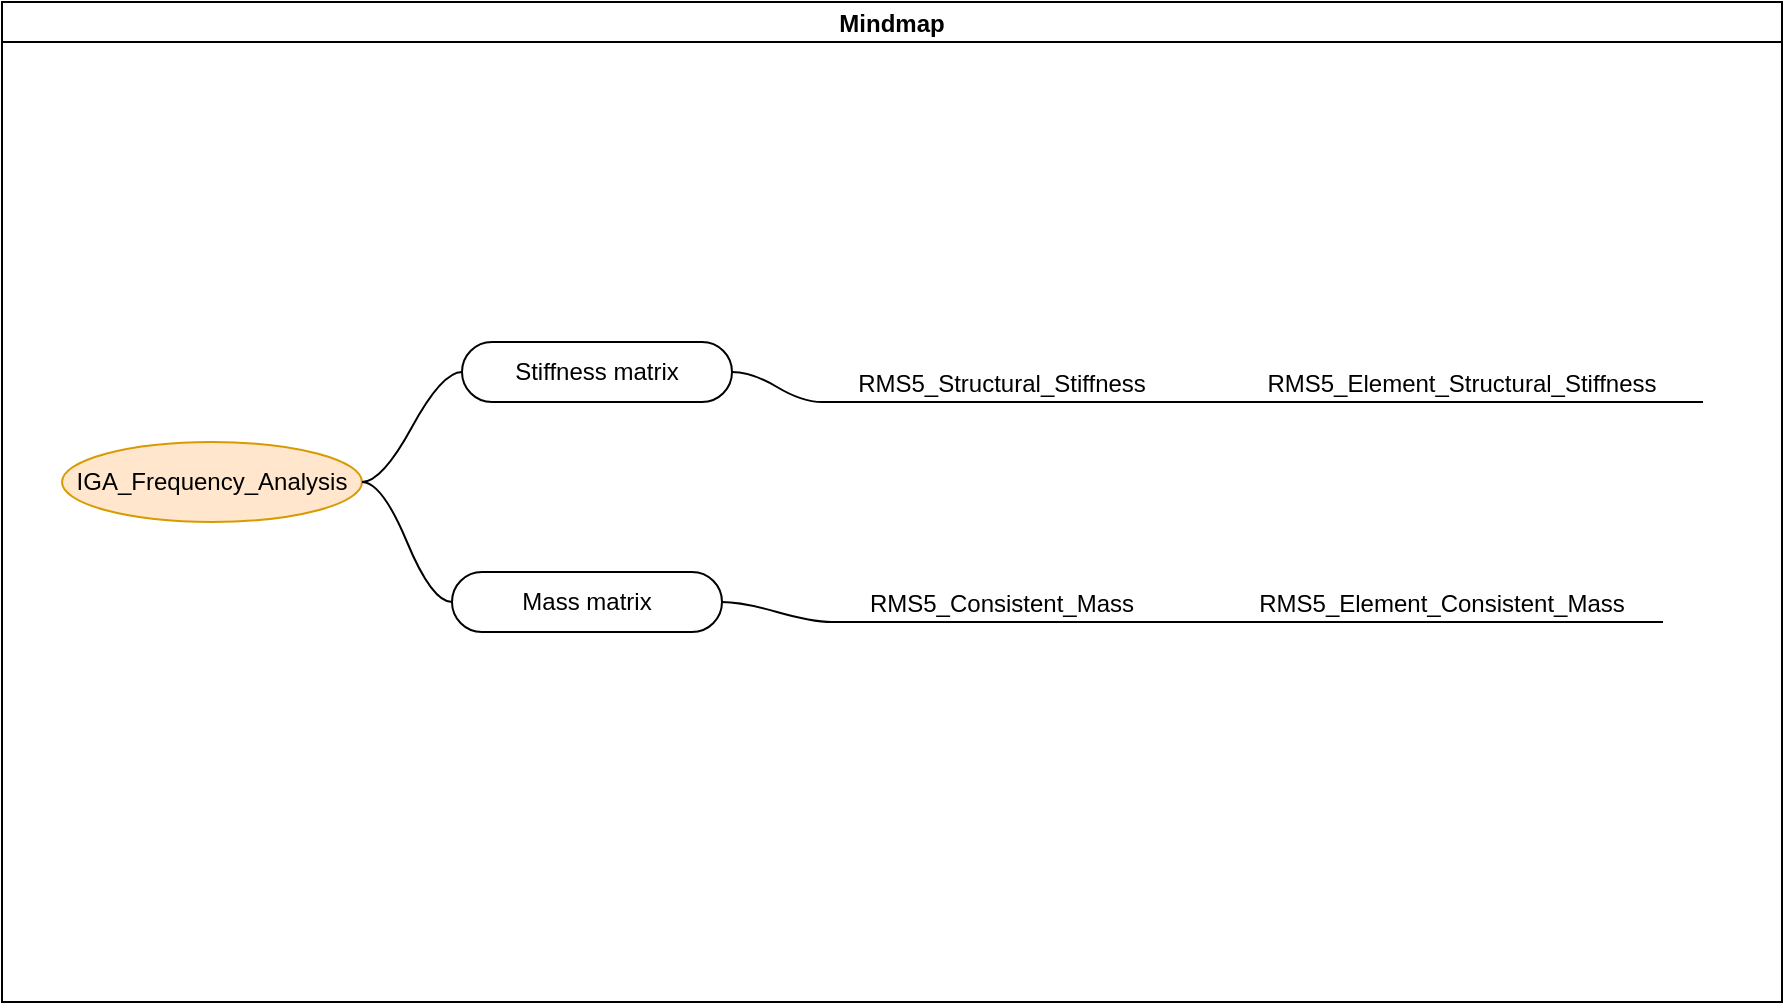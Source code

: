 <mxfile version="24.9.2">
  <diagram name="第 1 页" id="qYCtebZqlA4NcT2Q-_T3">
    <mxGraphModel dx="2257" dy="797" grid="1" gridSize="10" guides="1" tooltips="1" connect="1" arrows="1" fold="1" page="1" pageScale="1" pageWidth="827" pageHeight="1169" math="0" shadow="0">
      <root>
        <mxCell id="0" />
        <mxCell id="1" parent="0" />
        <mxCell id="x1TOlIJgENK0NpbhIH29-1" value="Mindmap" style="swimlane;startSize=20;horizontal=1;containerType=tree;" vertex="1" parent="1">
          <mxGeometry x="-150" y="220" width="890" height="500" as="geometry" />
        </mxCell>
        <mxCell id="x1TOlIJgENK0NpbhIH29-2" value="" style="edgeStyle=entityRelationEdgeStyle;startArrow=none;endArrow=none;segment=10;curved=1;sourcePerimeterSpacing=0;targetPerimeterSpacing=0;rounded=0;" edge="1" parent="x1TOlIJgENK0NpbhIH29-1" source="x1TOlIJgENK0NpbhIH29-6" target="x1TOlIJgENK0NpbhIH29-7">
          <mxGeometry relative="1" as="geometry" />
        </mxCell>
        <mxCell id="x1TOlIJgENK0NpbhIH29-6" value="IGA_Frequency_Analysis" style="ellipse;whiteSpace=wrap;html=1;align=center;treeFolding=1;treeMoving=1;newEdgeStyle={&quot;edgeStyle&quot;:&quot;entityRelationEdgeStyle&quot;,&quot;startArrow&quot;:&quot;none&quot;,&quot;endArrow&quot;:&quot;none&quot;,&quot;segment&quot;:10,&quot;curved&quot;:1,&quot;sourcePerimeterSpacing&quot;:0,&quot;targetPerimeterSpacing&quot;:0};fillColor=#ffe6cc;strokeColor=#d79b00;" vertex="1" parent="x1TOlIJgENK0NpbhIH29-1">
          <mxGeometry x="30" y="220" width="150" height="40" as="geometry" />
        </mxCell>
        <mxCell id="x1TOlIJgENK0NpbhIH29-7" value="Stiffness matrix" style="whiteSpace=wrap;html=1;rounded=1;arcSize=50;align=center;verticalAlign=middle;strokeWidth=1;autosize=1;spacing=4;treeFolding=1;treeMoving=1;newEdgeStyle={&quot;edgeStyle&quot;:&quot;entityRelationEdgeStyle&quot;,&quot;startArrow&quot;:&quot;none&quot;,&quot;endArrow&quot;:&quot;none&quot;,&quot;segment&quot;:10,&quot;curved&quot;:1,&quot;sourcePerimeterSpacing&quot;:0,&quot;targetPerimeterSpacing&quot;:0};" vertex="1" parent="x1TOlIJgENK0NpbhIH29-1">
          <mxGeometry x="230" y="170" width="135" height="30" as="geometry" />
        </mxCell>
        <mxCell id="x1TOlIJgENK0NpbhIH29-12" value="" style="edgeStyle=entityRelationEdgeStyle;startArrow=none;endArrow=none;segment=10;curved=1;sourcePerimeterSpacing=0;targetPerimeterSpacing=0;rounded=0;" edge="1" target="x1TOlIJgENK0NpbhIH29-13" source="x1TOlIJgENK0NpbhIH29-6" parent="x1TOlIJgENK0NpbhIH29-1">
          <mxGeometry relative="1" as="geometry">
            <mxPoint x="20" y="480" as="sourcePoint" />
          </mxGeometry>
        </mxCell>
        <mxCell id="x1TOlIJgENK0NpbhIH29-13" value="Mass matrix" style="whiteSpace=wrap;html=1;rounded=1;arcSize=50;align=center;verticalAlign=middle;strokeWidth=1;autosize=1;spacing=4;treeFolding=1;treeMoving=1;newEdgeStyle={&quot;edgeStyle&quot;:&quot;entityRelationEdgeStyle&quot;,&quot;startArrow&quot;:&quot;none&quot;,&quot;endArrow&quot;:&quot;none&quot;,&quot;segment&quot;:10,&quot;curved&quot;:1,&quot;sourcePerimeterSpacing&quot;:0,&quot;targetPerimeterSpacing&quot;:0};" vertex="1" parent="x1TOlIJgENK0NpbhIH29-1">
          <mxGeometry x="225" y="285" width="135" height="30" as="geometry" />
        </mxCell>
        <mxCell id="x1TOlIJgENK0NpbhIH29-16" value="RMS5_Structural_Stiffness" style="whiteSpace=wrap;html=1;shape=partialRectangle;top=0;left=0;bottom=1;right=0;points=[[0,1],[1,1]];fillColor=none;align=center;verticalAlign=bottom;routingCenterY=0.5;snapToPoint=1;recursiveResize=0;autosize=1;treeFolding=1;treeMoving=1;newEdgeStyle={&quot;edgeStyle&quot;:&quot;entityRelationEdgeStyle&quot;,&quot;startArrow&quot;:&quot;none&quot;,&quot;endArrow&quot;:&quot;none&quot;,&quot;segment&quot;:10,&quot;curved&quot;:1,&quot;sourcePerimeterSpacing&quot;:0,&quot;targetPerimeterSpacing&quot;:0};" vertex="1" parent="x1TOlIJgENK0NpbhIH29-1">
          <mxGeometry x="410" y="170" width="180" height="30" as="geometry" />
        </mxCell>
        <mxCell id="x1TOlIJgENK0NpbhIH29-17" value="" style="edgeStyle=entityRelationEdgeStyle;startArrow=none;endArrow=none;segment=10;curved=1;sourcePerimeterSpacing=0;targetPerimeterSpacing=0;rounded=0;" edge="1" target="x1TOlIJgENK0NpbhIH29-16" parent="x1TOlIJgENK0NpbhIH29-1" source="x1TOlIJgENK0NpbhIH29-7">
          <mxGeometry x="595" y="-45" width="80" height="20" as="geometry" />
        </mxCell>
        <mxCell id="x1TOlIJgENK0NpbhIH29-18" value="" style="edgeStyle=entityRelationEdgeStyle;startArrow=none;endArrow=none;segment=10;curved=1;sourcePerimeterSpacing=0;targetPerimeterSpacing=0;rounded=0;" edge="1" target="x1TOlIJgENK0NpbhIH29-19" source="x1TOlIJgENK0NpbhIH29-16" parent="x1TOlIJgENK0NpbhIH29-1">
          <mxGeometry x="595" y="-45" width="80" height="20" as="geometry">
            <mxPoint x="215" y="405" as="sourcePoint" />
          </mxGeometry>
        </mxCell>
        <mxCell id="x1TOlIJgENK0NpbhIH29-19" value="RMS5_Element_Structural_Stiffness" style="whiteSpace=wrap;html=1;shape=partialRectangle;top=0;left=0;bottom=1;right=0;points=[[0,1],[1,1]];fillColor=none;align=center;verticalAlign=bottom;routingCenterY=0.5;snapToPoint=1;recursiveResize=0;autosize=1;treeFolding=1;treeMoving=1;newEdgeStyle={&quot;edgeStyle&quot;:&quot;entityRelationEdgeStyle&quot;,&quot;startArrow&quot;:&quot;none&quot;,&quot;endArrow&quot;:&quot;none&quot;,&quot;segment&quot;:10,&quot;curved&quot;:1,&quot;sourcePerimeterSpacing&quot;:0,&quot;targetPerimeterSpacing&quot;:0};" vertex="1" parent="x1TOlIJgENK0NpbhIH29-1">
          <mxGeometry x="610" y="170" width="240" height="30" as="geometry" />
        </mxCell>
        <mxCell id="x1TOlIJgENK0NpbhIH29-20" value="RMS5_Consistent_Mass" style="whiteSpace=wrap;html=1;shape=partialRectangle;top=0;left=0;bottom=1;right=0;points=[[0,1],[1,1]];fillColor=none;align=center;verticalAlign=bottom;routingCenterY=0.5;snapToPoint=1;recursiveResize=0;autosize=1;treeFolding=1;treeMoving=1;newEdgeStyle={&quot;edgeStyle&quot;:&quot;entityRelationEdgeStyle&quot;,&quot;startArrow&quot;:&quot;none&quot;,&quot;endArrow&quot;:&quot;none&quot;,&quot;segment&quot;:10,&quot;curved&quot;:1,&quot;sourcePerimeterSpacing&quot;:0,&quot;targetPerimeterSpacing&quot;:0};" vertex="1" parent="x1TOlIJgENK0NpbhIH29-1">
          <mxGeometry x="415" y="280" width="170" height="30" as="geometry" />
        </mxCell>
        <mxCell id="x1TOlIJgENK0NpbhIH29-21" value="" style="edgeStyle=entityRelationEdgeStyle;startArrow=none;endArrow=none;segment=10;curved=1;sourcePerimeterSpacing=0;targetPerimeterSpacing=0;rounded=0;" edge="1" target="x1TOlIJgENK0NpbhIH29-20" parent="x1TOlIJgENK0NpbhIH29-1" source="x1TOlIJgENK0NpbhIH29-13">
          <mxGeometry x="590" y="70" width="80" height="20" as="geometry" />
        </mxCell>
        <mxCell id="x1TOlIJgENK0NpbhIH29-22" value="" style="edgeStyle=entityRelationEdgeStyle;startArrow=none;endArrow=none;segment=10;curved=1;sourcePerimeterSpacing=0;targetPerimeterSpacing=0;rounded=0;" edge="1" target="x1TOlIJgENK0NpbhIH29-23" source="x1TOlIJgENK0NpbhIH29-20" parent="x1TOlIJgENK0NpbhIH29-1">
          <mxGeometry x="590" y="70" width="80" height="20" as="geometry">
            <mxPoint x="210" y="520" as="sourcePoint" />
          </mxGeometry>
        </mxCell>
        <mxCell id="x1TOlIJgENK0NpbhIH29-23" value="RMS5_Element_Consistent_Mass" style="whiteSpace=wrap;html=1;shape=partialRectangle;top=0;left=0;bottom=1;right=0;points=[[0,1],[1,1]];fillColor=none;align=center;verticalAlign=bottom;routingCenterY=0.5;snapToPoint=1;recursiveResize=0;autosize=1;treeFolding=1;treeMoving=1;newEdgeStyle={&quot;edgeStyle&quot;:&quot;entityRelationEdgeStyle&quot;,&quot;startArrow&quot;:&quot;none&quot;,&quot;endArrow&quot;:&quot;none&quot;,&quot;segment&quot;:10,&quot;curved&quot;:1,&quot;sourcePerimeterSpacing&quot;:0,&quot;targetPerimeterSpacing&quot;:0};" vertex="1" parent="x1TOlIJgENK0NpbhIH29-1">
          <mxGeometry x="610" y="280" width="220" height="30" as="geometry" />
        </mxCell>
      </root>
    </mxGraphModel>
  </diagram>
</mxfile>
